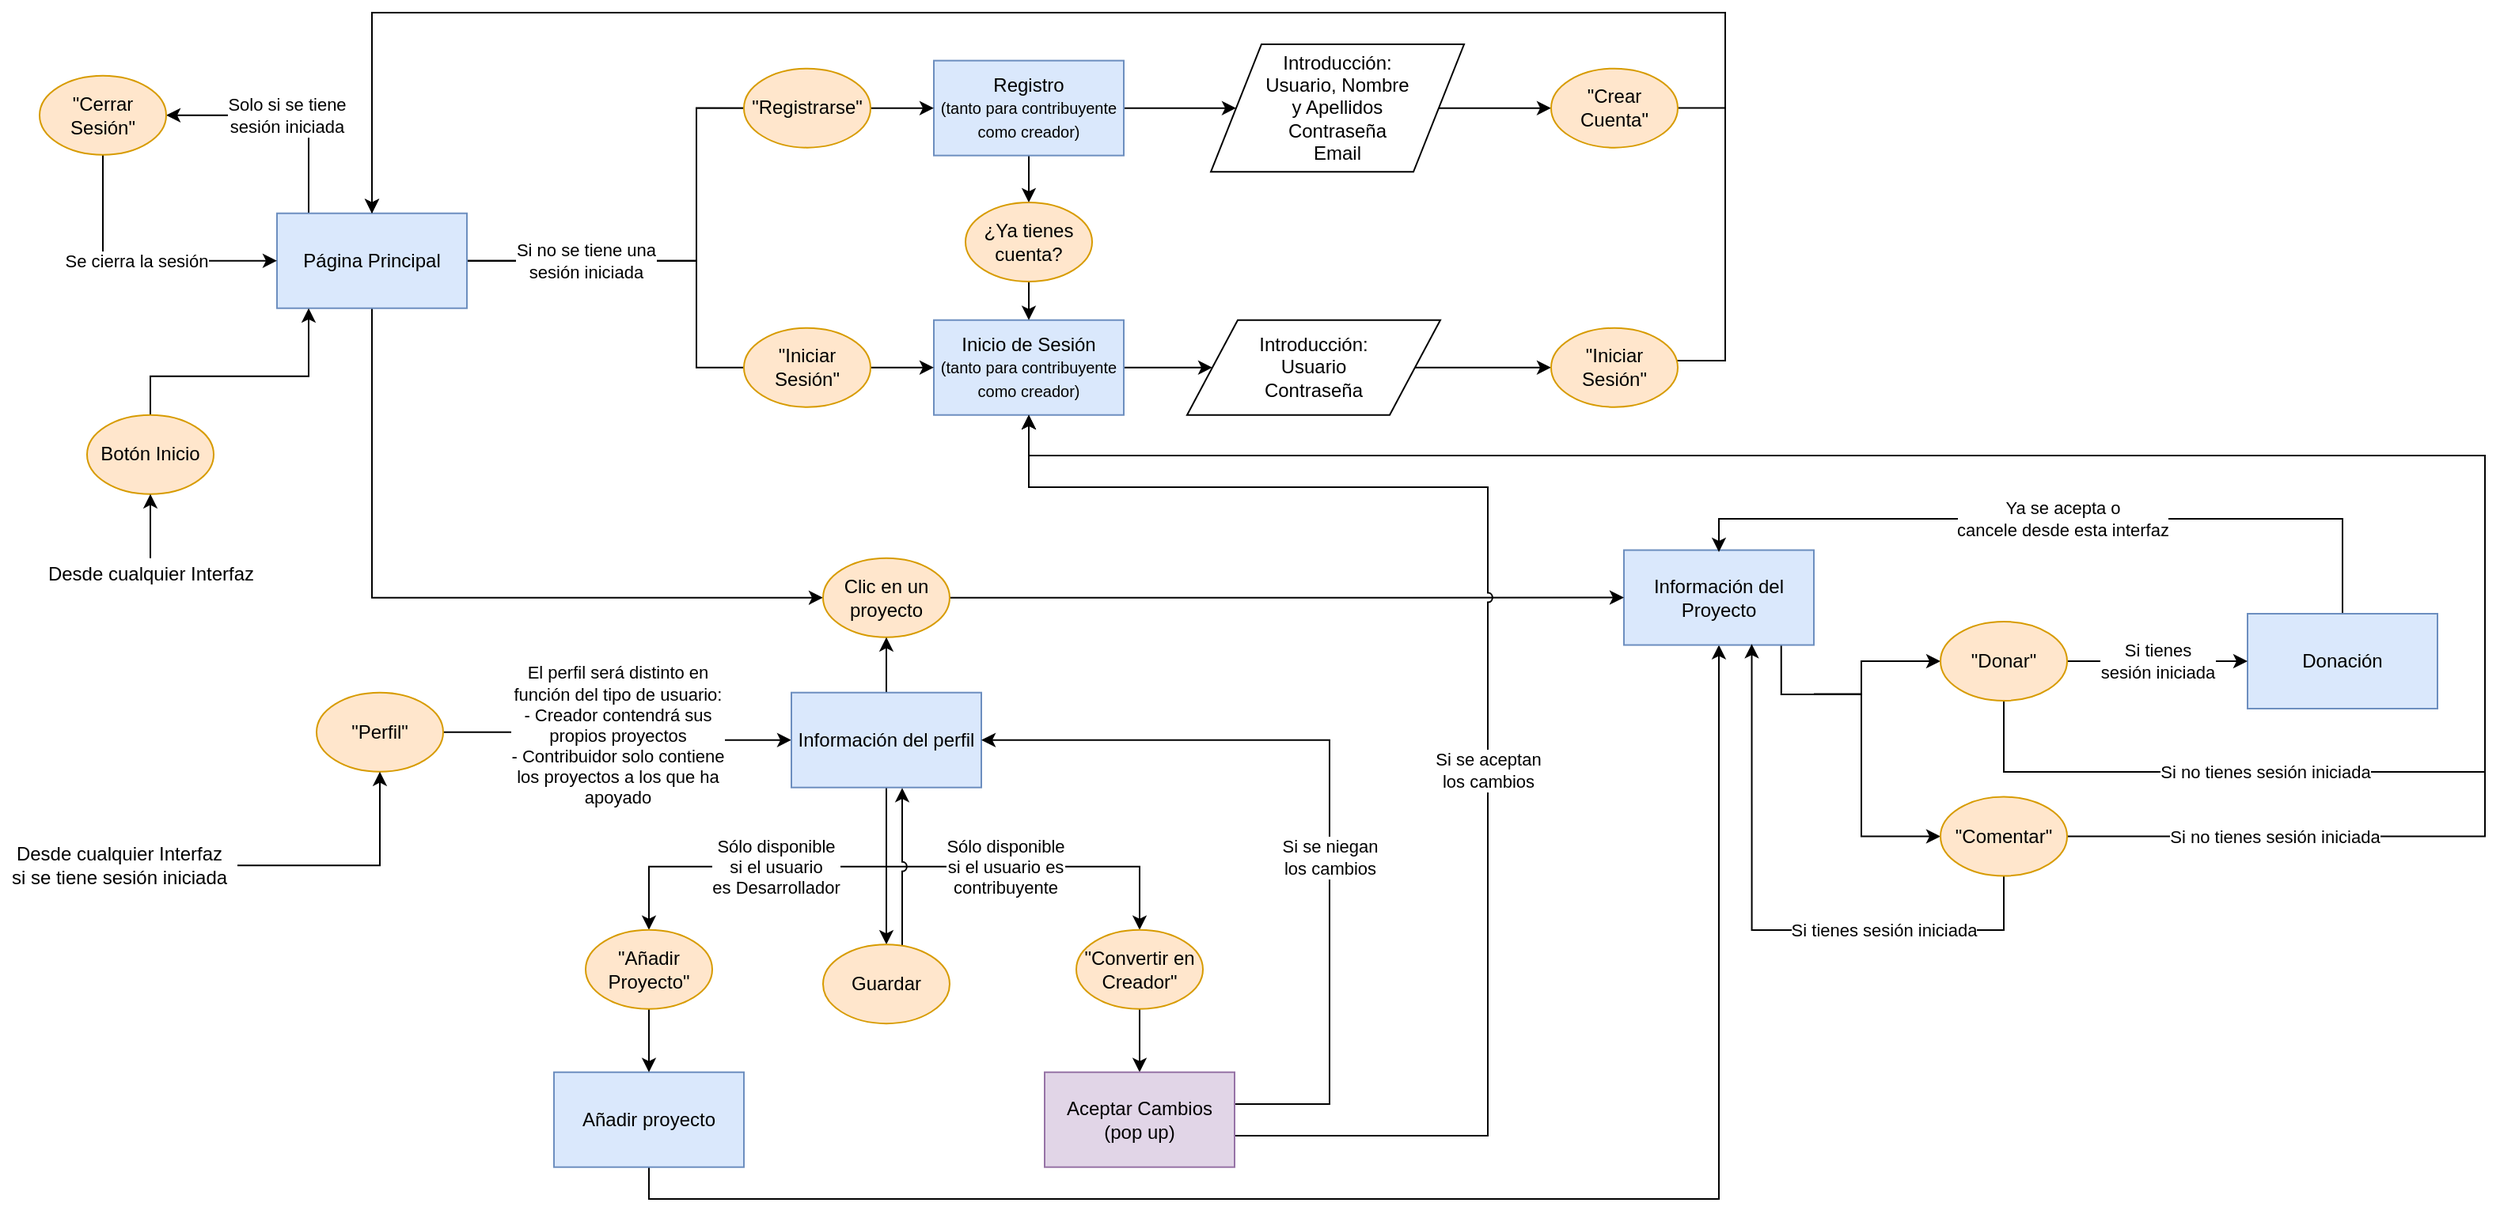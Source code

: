 <mxfile version="12.8.5" type="device"><diagram id="LyRMlXAuwi5BrmJM246L" name="Page-1"><mxGraphModel dx="1673" dy="896" grid="1" gridSize="10" guides="1" tooltips="1" connect="1" arrows="1" fold="1" page="1" pageScale="1" pageWidth="1169" pageHeight="827" math="0" shadow="0"><root><mxCell id="0"/><mxCell id="1" parent="0"/><mxCell id="rYErLndgnH2MM_iDeiRT-12" style="edgeStyle=orthogonalEdgeStyle;rounded=0;orthogonalLoop=1;jettySize=auto;html=1;entryX=1;entryY=0.5;entryDx=0;entryDy=0;" parent="1" source="rYErLndgnH2MM_iDeiRT-1" target="rYErLndgnH2MM_iDeiRT-10" edge="1"><mxGeometry relative="1" as="geometry"><Array as="points"><mxPoint x="460" y="217"/><mxPoint x="460" y="120"/></Array></mxGeometry></mxCell><mxCell id="rYErLndgnH2MM_iDeiRT-13" value="Si no se tiene una &lt;br&gt;sesión iniciada" style="edgeStyle=orthogonalEdgeStyle;rounded=0;orthogonalLoop=1;jettySize=auto;html=1;entryX=1;entryY=0.5;entryDx=0;entryDy=0;" parent="1" source="rYErLndgnH2MM_iDeiRT-1" target="rYErLndgnH2MM_iDeiRT-9" edge="1"><mxGeometry x="-0.535" relative="1" as="geometry"><Array as="points"><mxPoint x="460" y="217"/><mxPoint x="460" y="284"/></Array><mxPoint as="offset"/></mxGeometry></mxCell><mxCell id="rYErLndgnH2MM_iDeiRT-34" style="edgeStyle=orthogonalEdgeStyle;rounded=0;orthogonalLoop=1;jettySize=auto;html=1;entryX=0;entryY=0.5;entryDx=0;entryDy=0;exitX=0.5;exitY=1;exitDx=0;exitDy=0;" parent="1" target="rYErLndgnH2MM_iDeiRT-33" edge="1"><mxGeometry relative="1" as="geometry"><Array as="points"><mxPoint x="255" y="430"/></Array><mxPoint x="255.0" y="107.64" as="sourcePoint"/></mxGeometry></mxCell><mxCell id="rYErLndgnH2MM_iDeiRT-39" value="Solo si se tiene&lt;br&gt;sesión iniciada" style="edgeStyle=orthogonalEdgeStyle;rounded=0;orthogonalLoop=1;jettySize=auto;html=1;entryX=1;entryY=0.5;entryDx=0;entryDy=0;" parent="1" source="rYErLndgnH2MM_iDeiRT-1" target="rYErLndgnH2MM_iDeiRT-38" edge="1"><mxGeometry relative="1" as="geometry"><Array as="points"><mxPoint x="215" y="124.86"/></Array></mxGeometry></mxCell><mxCell id="rYErLndgnH2MM_iDeiRT-1" value="Página Principal" style="rounded=0;whiteSpace=wrap;html=1;fillColor=#dae8fc;strokeColor=#6c8ebf;" parent="1" vertex="1"><mxGeometry x="195" y="186.86" width="120" height="60" as="geometry"/></mxCell><mxCell id="rYErLndgnH2MM_iDeiRT-26" style="edgeStyle=orthogonalEdgeStyle;rounded=0;orthogonalLoop=1;jettySize=auto;html=1;entryX=0;entryY=0.5;entryDx=0;entryDy=0;" parent="1" source="rYErLndgnH2MM_iDeiRT-2" target="rYErLndgnH2MM_iDeiRT-25" edge="1"><mxGeometry relative="1" as="geometry"/></mxCell><mxCell id="rYErLndgnH2MM_iDeiRT-2" value="Inicio de Sesión&lt;br&gt;&lt;span style=&quot;font-size: 10px&quot;&gt;(tanto para contribuyente como creador)&lt;/span&gt;" style="rounded=0;whiteSpace=wrap;html=1;fillColor=#dae8fc;strokeColor=#6c8ebf;" parent="1" vertex="1"><mxGeometry x="610" y="254.36" width="120" height="60" as="geometry"/></mxCell><mxCell id="DxnrAIsYEWpP4M0xaN6F-3" style="edgeStyle=orthogonalEdgeStyle;rounded=0;orthogonalLoop=1;jettySize=auto;html=1;entryX=0.5;entryY=1;entryDx=0;entryDy=0;" parent="1" source="rYErLndgnH2MM_iDeiRT-3" target="rYErLndgnH2MM_iDeiRT-4" edge="1"><mxGeometry relative="1" as="geometry"><Array as="points"><mxPoint x="430" y="810"/><mxPoint x="1106" y="810"/></Array><mxPoint x="870.0" y="459.86" as="targetPoint"/></mxGeometry></mxCell><mxCell id="rYErLndgnH2MM_iDeiRT-3" value="Añadir proyecto" style="rounded=0;whiteSpace=wrap;html=1;fillColor=#dae8fc;strokeColor=#6c8ebf;" parent="1" vertex="1"><mxGeometry x="370" y="729.86" width="120" height="60" as="geometry"/></mxCell><mxCell id="DrUfShEkg3lK9c2ILYF6-10" value="" style="edgeStyle=orthogonalEdgeStyle;rounded=0;orthogonalLoop=1;jettySize=auto;html=1;entryX=0;entryY=0.5;entryDx=0;entryDy=0;" parent="1" target="DrUfShEkg3lK9c2ILYF6-9" edge="1"><mxGeometry x="0.355" relative="1" as="geometry"><Array as="points"><mxPoint x="1196" y="491"/><mxPoint x="1196" y="470"/></Array><mxPoint as="offset"/><mxPoint x="1166" y="490.8" as="sourcePoint"/></mxGeometry></mxCell><mxCell id="DrUfShEkg3lK9c2ILYF6-15" value="" style="edgeStyle=orthogonalEdgeStyle;rounded=0;orthogonalLoop=1;jettySize=auto;html=1;entryX=0;entryY=0.5;entryDx=0;entryDy=0;exitX=0.828;exitY=0.98;exitDx=0;exitDy=0;exitPerimeter=0;" parent="1" source="rYErLndgnH2MM_iDeiRT-4" target="DrUfShEkg3lK9c2ILYF6-14" edge="1"><mxGeometry x="0.412" relative="1" as="geometry"><Array as="points"><mxPoint x="1145" y="491"/><mxPoint x="1196" y="491"/><mxPoint x="1196" y="581"/></Array><mxPoint as="offset"/><mxPoint x="1166" y="490.8" as="sourcePoint"/></mxGeometry></mxCell><mxCell id="rYErLndgnH2MM_iDeiRT-4" value="Información del Proyecto" style="rounded=0;whiteSpace=wrap;html=1;fillColor=#dae8fc;strokeColor=#6c8ebf;" parent="1" vertex="1"><mxGeometry x="1046" y="399.78" width="120" height="60" as="geometry"/></mxCell><mxCell id="DxnrAIsYEWpP4M0xaN6F-4" value="Ya se acepta o&lt;br&gt;cancele desde esta interfaz" style="edgeStyle=orthogonalEdgeStyle;rounded=0;orthogonalLoop=1;jettySize=auto;html=1;" parent="1" source="rYErLndgnH2MM_iDeiRT-5" edge="1"><mxGeometry relative="1" as="geometry"><Array as="points"><mxPoint x="1500" y="380"/><mxPoint x="1106" y="380"/></Array><mxPoint x="1106" y="401" as="targetPoint"/></mxGeometry></mxCell><mxCell id="rYErLndgnH2MM_iDeiRT-5" value="Donación" style="rounded=0;whiteSpace=wrap;html=1;fillColor=#dae8fc;strokeColor=#6c8ebf;" parent="1" vertex="1"><mxGeometry x="1440" y="440" width="120" height="60" as="geometry"/></mxCell><mxCell id="rYErLndgnH2MM_iDeiRT-18" style="edgeStyle=orthogonalEdgeStyle;rounded=0;orthogonalLoop=1;jettySize=auto;html=1;entryX=0;entryY=0.5;entryDx=0;entryDy=0;" parent="1" source="rYErLndgnH2MM_iDeiRT-6" target="rYErLndgnH2MM_iDeiRT-17" edge="1"><mxGeometry relative="1" as="geometry"/></mxCell><mxCell id="fiUuLPYYvbz1SHMSKgV1-3" style="edgeStyle=orthogonalEdgeStyle;rounded=0;orthogonalLoop=1;jettySize=auto;html=1;entryX=0.5;entryY=0;entryDx=0;entryDy=0;" edge="1" parent="1" source="rYErLndgnH2MM_iDeiRT-6" target="fiUuLPYYvbz1SHMSKgV1-2"><mxGeometry relative="1" as="geometry"/></mxCell><mxCell id="rYErLndgnH2MM_iDeiRT-6" value="Registro &lt;br&gt;&lt;font style=&quot;font-size: 10px&quot;&gt;(tanto para contribuyente como creador)&lt;/font&gt;" style="rounded=0;whiteSpace=wrap;html=1;fillColor=#dae8fc;strokeColor=#6c8ebf;" parent="1" vertex="1"><mxGeometry x="610" y="90.32" width="120" height="60" as="geometry"/></mxCell><mxCell id="rYErLndgnH2MM_iDeiRT-14" style="edgeStyle=orthogonalEdgeStyle;rounded=0;orthogonalLoop=1;jettySize=auto;html=1;entryX=0;entryY=0.5;entryDx=0;entryDy=0;" parent="1" source="rYErLndgnH2MM_iDeiRT-9" target="rYErLndgnH2MM_iDeiRT-2" edge="1"><mxGeometry relative="1" as="geometry"><Array as="points"/></mxGeometry></mxCell><mxCell id="rYErLndgnH2MM_iDeiRT-9" value="&quot;Iniciar Sesión&quot;" style="ellipse;whiteSpace=wrap;html=1;fillColor=#ffe6cc;strokeColor=#d79b00;" parent="1" vertex="1"><mxGeometry x="490" y="259.36" width="80" height="50" as="geometry"/></mxCell><mxCell id="rYErLndgnH2MM_iDeiRT-15" style="edgeStyle=orthogonalEdgeStyle;rounded=0;orthogonalLoop=1;jettySize=auto;html=1;" parent="1" source="rYErLndgnH2MM_iDeiRT-10" target="rYErLndgnH2MM_iDeiRT-6" edge="1"><mxGeometry relative="1" as="geometry"/></mxCell><mxCell id="rYErLndgnH2MM_iDeiRT-10" value="&quot;Registrarse&quot;" style="ellipse;whiteSpace=wrap;html=1;fillColor=#ffe6cc;strokeColor=#d79b00;" parent="1" vertex="1"><mxGeometry x="490" y="95.32" width="80" height="50" as="geometry"/></mxCell><mxCell id="rYErLndgnH2MM_iDeiRT-20" style="edgeStyle=orthogonalEdgeStyle;rounded=0;orthogonalLoop=1;jettySize=auto;html=1;entryX=0;entryY=0.5;entryDx=0;entryDy=0;" parent="1" source="rYErLndgnH2MM_iDeiRT-17" target="rYErLndgnH2MM_iDeiRT-19" edge="1"><mxGeometry relative="1" as="geometry"/></mxCell><mxCell id="rYErLndgnH2MM_iDeiRT-17" value="Introducción:&lt;br&gt;Usuario, Nombre &lt;br&gt;y Apellidos&lt;br&gt;Contraseña&lt;br&gt;Email" style="shape=parallelogram;perimeter=parallelogramPerimeter;whiteSpace=wrap;html=1;" parent="1" vertex="1"><mxGeometry x="785" y="80" width="160" height="80.64" as="geometry"/></mxCell><mxCell id="rYErLndgnH2MM_iDeiRT-23" style="edgeStyle=orthogonalEdgeStyle;rounded=0;orthogonalLoop=1;jettySize=auto;html=1;entryX=0.5;entryY=0;entryDx=0;entryDy=0;" parent="1" source="rYErLndgnH2MM_iDeiRT-19" target="rYErLndgnH2MM_iDeiRT-1" edge="1"><mxGeometry relative="1" as="geometry"><Array as="points"><mxPoint x="1110" y="120"/><mxPoint x="1110" y="60"/><mxPoint x="255" y="60"/></Array></mxGeometry></mxCell><mxCell id="rYErLndgnH2MM_iDeiRT-19" value="&quot;Crear Cuenta&quot;" style="ellipse;whiteSpace=wrap;html=1;fillColor=#ffe6cc;strokeColor=#d79b00;" parent="1" vertex="1"><mxGeometry x="1000" y="95.32" width="80" height="50" as="geometry"/></mxCell><mxCell id="rYErLndgnH2MM_iDeiRT-28" style="edgeStyle=orthogonalEdgeStyle;rounded=0;orthogonalLoop=1;jettySize=auto;html=1;entryX=0;entryY=0.5;entryDx=0;entryDy=0;" parent="1" source="rYErLndgnH2MM_iDeiRT-25" target="rYErLndgnH2MM_iDeiRT-27" edge="1"><mxGeometry relative="1" as="geometry"/></mxCell><mxCell id="rYErLndgnH2MM_iDeiRT-25" value="Introducción:&lt;br&gt;Usuario&lt;br&gt;Contraseña" style="shape=parallelogram;perimeter=parallelogramPerimeter;whiteSpace=wrap;html=1;" parent="1" vertex="1"><mxGeometry x="770" y="254.36" width="160" height="60" as="geometry"/></mxCell><mxCell id="rYErLndgnH2MM_iDeiRT-31" style="edgeStyle=orthogonalEdgeStyle;rounded=0;orthogonalLoop=1;jettySize=auto;html=1;entryX=0.5;entryY=0;entryDx=0;entryDy=0;" parent="1" source="rYErLndgnH2MM_iDeiRT-27" target="rYErLndgnH2MM_iDeiRT-1" edge="1"><mxGeometry relative="1" as="geometry"><Array as="points"><mxPoint x="1110" y="280"/><mxPoint x="1110" y="60"/><mxPoint x="255" y="60"/></Array></mxGeometry></mxCell><mxCell id="rYErLndgnH2MM_iDeiRT-27" value="&quot;Iniciar Sesión&quot;" style="ellipse;whiteSpace=wrap;html=1;fillColor=#ffe6cc;strokeColor=#d79b00;" parent="1" vertex="1"><mxGeometry x="1000" y="259.36" width="80" height="50" as="geometry"/></mxCell><mxCell id="rYErLndgnH2MM_iDeiRT-37" style="edgeStyle=orthogonalEdgeStyle;rounded=0;orthogonalLoop=1;jettySize=auto;html=1;entryX=0;entryY=0.5;entryDx=0;entryDy=0;" parent="1" source="rYErLndgnH2MM_iDeiRT-33" target="rYErLndgnH2MM_iDeiRT-4" edge="1"><mxGeometry relative="1" as="geometry"><mxPoint x="830.0" y="429.86" as="targetPoint"/></mxGeometry></mxCell><mxCell id="rYErLndgnH2MM_iDeiRT-33" value="Clic en un proyecto" style="ellipse;whiteSpace=wrap;html=1;fillColor=#ffe6cc;strokeColor=#d79b00;" parent="1" vertex="1"><mxGeometry x="540" y="404.86" width="80" height="50" as="geometry"/></mxCell><mxCell id="rYErLndgnH2MM_iDeiRT-40" value="Se cierra la sesión" style="edgeStyle=orthogonalEdgeStyle;rounded=0;orthogonalLoop=1;jettySize=auto;html=1;entryX=0;entryY=0.5;entryDx=0;entryDy=0;" parent="1" source="rYErLndgnH2MM_iDeiRT-38" target="rYErLndgnH2MM_iDeiRT-1" edge="1"><mxGeometry relative="1" as="geometry"><Array as="points"><mxPoint x="85" y="216.86"/></Array></mxGeometry></mxCell><mxCell id="rYErLndgnH2MM_iDeiRT-38" value="&quot;Cerrar Sesión&quot;" style="ellipse;whiteSpace=wrap;html=1;fillColor=#ffe6cc;strokeColor=#d79b00;" parent="1" vertex="1"><mxGeometry x="45" y="99.86" width="80" height="50" as="geometry"/></mxCell><mxCell id="rYErLndgnH2MM_iDeiRT-44" value="El perfil será distinto en&lt;br&gt;función del tipo de usuario:&lt;br&gt;- Creador contendrá sus&lt;br&gt;propios proyectos&lt;br&gt;- Contribuidor solo contiene&lt;br&gt;los proyectos a los que ha&lt;br&gt;apoyado" style="edgeStyle=orthogonalEdgeStyle;rounded=0;orthogonalLoop=1;jettySize=auto;html=1;entryX=0;entryY=0.5;entryDx=0;entryDy=0;" parent="1" source="rYErLndgnH2MM_iDeiRT-41" target="rYErLndgnH2MM_iDeiRT-43" edge="1"><mxGeometry relative="1" as="geometry"/></mxCell><mxCell id="rYErLndgnH2MM_iDeiRT-41" value="&quot;Perfil&quot;" style="ellipse;whiteSpace=wrap;html=1;fillColor=#ffe6cc;strokeColor=#d79b00;" parent="1" vertex="1"><mxGeometry x="220" y="489.86" width="80" height="50" as="geometry"/></mxCell><mxCell id="rYErLndgnH2MM_iDeiRT-45" style="edgeStyle=orthogonalEdgeStyle;rounded=0;orthogonalLoop=1;jettySize=auto;html=1;entryX=0.5;entryY=1;entryDx=0;entryDy=0;" parent="1" source="rYErLndgnH2MM_iDeiRT-43" target="rYErLndgnH2MM_iDeiRT-33" edge="1"><mxGeometry relative="1" as="geometry"><Array as="points"><mxPoint x="580" y="469.86"/><mxPoint x="580" y="469.86"/></Array></mxGeometry></mxCell><mxCell id="DrUfShEkg3lK9c2ILYF6-3" value="Sólo disponible&lt;br&gt;si el usuario &lt;br&gt;es Desarrollador" style="edgeStyle=orthogonalEdgeStyle;rounded=0;orthogonalLoop=1;jettySize=auto;html=1;entryX=0.5;entryY=0;entryDx=0;entryDy=0;exitX=0.5;exitY=1;exitDx=0;exitDy=0;" parent="1" source="rYErLndgnH2MM_iDeiRT-43" target="DrUfShEkg3lK9c2ILYF6-2" edge="1"><mxGeometry relative="1" as="geometry"><mxPoint x="430" y="579.86" as="sourcePoint"/><Array as="points"><mxPoint x="580" y="599.86"/><mxPoint x="430" y="599.86"/></Array></mxGeometry></mxCell><mxCell id="DrUfShEkg3lK9c2ILYF6-6" value="Sólo disponible&lt;br&gt;si el usuario es&lt;br&gt;contribuyente" style="edgeStyle=orthogonalEdgeStyle;rounded=0;orthogonalLoop=1;jettySize=auto;html=1;entryX=0.5;entryY=0;entryDx=0;entryDy=0;" parent="1" source="rYErLndgnH2MM_iDeiRT-43" target="DrUfShEkg3lK9c2ILYF6-5" edge="1"><mxGeometry relative="1" as="geometry"><Array as="points"><mxPoint x="580" y="599.86"/><mxPoint x="740" y="599.86"/></Array></mxGeometry></mxCell><mxCell id="ECTDlu8VFagwjJbyPqjk-6" style="edgeStyle=orthogonalEdgeStyle;rounded=0;orthogonalLoop=1;jettySize=auto;html=1;entryX=0.5;entryY=0;entryDx=0;entryDy=0;jumpStyle=none;" parent="1" source="rYErLndgnH2MM_iDeiRT-43" target="ECTDlu8VFagwjJbyPqjk-3" edge="1"><mxGeometry relative="1" as="geometry"/></mxCell><mxCell id="rYErLndgnH2MM_iDeiRT-43" value="Información del perfil" style="rounded=0;whiteSpace=wrap;html=1;fillColor=#dae8fc;strokeColor=#6c8ebf;" parent="1" vertex="1"><mxGeometry x="520.0" y="489.86" width="120" height="60" as="geometry"/></mxCell><mxCell id="DrUfShEkg3lK9c2ILYF6-4" style="edgeStyle=orthogonalEdgeStyle;rounded=0;orthogonalLoop=1;jettySize=auto;html=1;entryX=0.5;entryY=0;entryDx=0;entryDy=0;" parent="1" source="DrUfShEkg3lK9c2ILYF6-2" target="rYErLndgnH2MM_iDeiRT-3" edge="1"><mxGeometry relative="1" as="geometry"/></mxCell><mxCell id="DrUfShEkg3lK9c2ILYF6-2" value="&quot;Añadir Proyecto&quot;" style="ellipse;whiteSpace=wrap;html=1;fillColor=#ffe6cc;strokeColor=#d79b00;" parent="1" vertex="1"><mxGeometry x="390" y="639.86" width="80" height="50" as="geometry"/></mxCell><mxCell id="DrUfShEkg3lK9c2ILYF6-8" style="edgeStyle=orthogonalEdgeStyle;rounded=0;orthogonalLoop=1;jettySize=auto;html=1;entryX=0.5;entryY=0;entryDx=0;entryDy=0;" parent="1" source="DrUfShEkg3lK9c2ILYF6-5" target="DrUfShEkg3lK9c2ILYF6-7" edge="1"><mxGeometry relative="1" as="geometry"/></mxCell><mxCell id="DrUfShEkg3lK9c2ILYF6-5" value="&quot;Convertir en Creador&quot;" style="ellipse;whiteSpace=wrap;html=1;fillColor=#ffe6cc;strokeColor=#d79b00;" parent="1" vertex="1"><mxGeometry x="700" y="639.86" width="80" height="50" as="geometry"/></mxCell><mxCell id="DxnrAIsYEWpP4M0xaN6F-1" value="Si se aceptan&lt;br&gt;los cambios" style="edgeStyle=orthogonalEdgeStyle;rounded=0;orthogonalLoop=1;jettySize=auto;html=1;jumpStyle=arc;entryX=0.5;entryY=1;entryDx=0;entryDy=0;" parent="1" source="DrUfShEkg3lK9c2ILYF6-7" target="rYErLndgnH2MM_iDeiRT-2" edge="1"><mxGeometry x="-0.136" relative="1" as="geometry"><Array as="points"><mxPoint x="960" y="770"/><mxPoint x="960" y="360"/><mxPoint x="670" y="360"/></Array><mxPoint as="offset"/><mxPoint x="670" y="320" as="targetPoint"/></mxGeometry></mxCell><mxCell id="fiUuLPYYvbz1SHMSKgV1-5" value="Si se niegan &lt;br&gt;los cambios" style="edgeStyle=orthogonalEdgeStyle;rounded=0;orthogonalLoop=1;jettySize=auto;html=1;entryX=1;entryY=0.5;entryDx=0;entryDy=0;" edge="1" parent="1" source="DrUfShEkg3lK9c2ILYF6-7" target="rYErLndgnH2MM_iDeiRT-43"><mxGeometry x="-0.154" relative="1" as="geometry"><Array as="points"><mxPoint x="860" y="750"/><mxPoint x="860" y="520"/></Array><mxPoint as="offset"/></mxGeometry></mxCell><mxCell id="DrUfShEkg3lK9c2ILYF6-7" value="Aceptar Cambios&lt;br&gt;(pop up)" style="rounded=0;whiteSpace=wrap;html=1;fillColor=#e1d5e7;strokeColor=#9673a6;" parent="1" vertex="1"><mxGeometry x="680" y="729.86" width="120" height="60" as="geometry"/></mxCell><mxCell id="DrUfShEkg3lK9c2ILYF6-11" value="Si tienes &lt;br&gt;sesión iniciada" style="edgeStyle=orthogonalEdgeStyle;rounded=0;orthogonalLoop=1;jettySize=auto;html=1;entryX=0;entryY=0.5;entryDx=0;entryDy=0;" parent="1" source="DrUfShEkg3lK9c2ILYF6-9" target="rYErLndgnH2MM_iDeiRT-5" edge="1"><mxGeometry relative="1" as="geometry"/></mxCell><mxCell id="fiUuLPYYvbz1SHMSKgV1-7" value="Si no tienes sesión iniciada" style="edgeStyle=orthogonalEdgeStyle;rounded=0;jumpStyle=arc;orthogonalLoop=1;jettySize=auto;html=1;entryX=0.5;entryY=1;entryDx=0;entryDy=0;" edge="1" parent="1" source="DrUfShEkg3lK9c2ILYF6-9" target="rYErLndgnH2MM_iDeiRT-2"><mxGeometry x="-0.719" relative="1" as="geometry"><mxPoint x="640" y="340" as="targetPoint"/><Array as="points"><mxPoint x="1286" y="540"/><mxPoint x="1590" y="540"/><mxPoint x="1590" y="340"/><mxPoint x="670" y="340"/></Array><mxPoint as="offset"/></mxGeometry></mxCell><mxCell id="DrUfShEkg3lK9c2ILYF6-9" value="&quot;Donar&quot;" style="ellipse;whiteSpace=wrap;html=1;fillColor=#ffe6cc;strokeColor=#d79b00;" parent="1" vertex="1"><mxGeometry x="1246" y="445" width="80" height="50" as="geometry"/></mxCell><mxCell id="DrUfShEkg3lK9c2ILYF6-13" value="Si tienes sesión iniciada" style="edgeStyle=orthogonalEdgeStyle;rounded=0;orthogonalLoop=1;jettySize=auto;html=1;entryX=0.673;entryY=0.99;entryDx=0;entryDy=0;entryPerimeter=0;" parent="1" source="DrUfShEkg3lK9c2ILYF6-14" target="rYErLndgnH2MM_iDeiRT-4" edge="1"><mxGeometry x="-0.411" relative="1" as="geometry"><mxPoint x="1366" y="519.78" as="targetPoint"/><Array as="points"><mxPoint x="1286" y="640"/><mxPoint x="1127" y="640"/></Array><mxPoint as="offset"/></mxGeometry></mxCell><mxCell id="fiUuLPYYvbz1SHMSKgV1-6" value="Si no tienes sesión iniciada" style="edgeStyle=orthogonalEdgeStyle;rounded=0;jumpStyle=arc;orthogonalLoop=1;jettySize=auto;html=1;entryX=0.5;entryY=1;entryDx=0;entryDy=0;" edge="1" parent="1" source="DrUfShEkg3lK9c2ILYF6-14" target="rYErLndgnH2MM_iDeiRT-2"><mxGeometry x="-0.819" relative="1" as="geometry"><Array as="points"><mxPoint x="1590" y="581"/><mxPoint x="1590" y="340"/><mxPoint x="670" y="340"/></Array><mxPoint as="offset"/></mxGeometry></mxCell><mxCell id="DrUfShEkg3lK9c2ILYF6-14" value="&quot;Comentar&quot;" style="ellipse;whiteSpace=wrap;html=1;fillColor=#ffe6cc;strokeColor=#d79b00;" parent="1" vertex="1"><mxGeometry x="1246" y="555.78" width="80" height="50" as="geometry"/></mxCell><mxCell id="DxnrAIsYEWpP4M0xaN6F-16" style="edgeStyle=orthogonalEdgeStyle;rounded=0;orthogonalLoop=1;jettySize=auto;html=1;" parent="1" source="DxnrAIsYEWpP4M0xaN6F-13" edge="1"><mxGeometry relative="1" as="geometry"><mxPoint x="215" y="246.86" as="targetPoint"/><Array as="points"><mxPoint x="115" y="289.86"/><mxPoint x="215" y="289.86"/><mxPoint x="215" y="246.86"/></Array></mxGeometry></mxCell><mxCell id="DxnrAIsYEWpP4M0xaN6F-13" value="Botón Inicio" style="ellipse;whiteSpace=wrap;html=1;fillColor=#ffe6cc;strokeColor=#d79b00;" parent="1" vertex="1"><mxGeometry x="75" y="314.36" width="80" height="50" as="geometry"/></mxCell><mxCell id="DxnrAIsYEWpP4M0xaN6F-19" style="edgeStyle=orthogonalEdgeStyle;rounded=0;orthogonalLoop=1;jettySize=auto;html=1;entryX=0.5;entryY=1;entryDx=0;entryDy=0;" parent="1" source="DxnrAIsYEWpP4M0xaN6F-18" target="DxnrAIsYEWpP4M0xaN6F-13" edge="1"><mxGeometry relative="1" as="geometry"/></mxCell><mxCell id="DxnrAIsYEWpP4M0xaN6F-18" value="Desde cualquier Interfaz" style="text;html=1;align=center;verticalAlign=middle;resizable=0;points=[];autosize=1;" parent="1" vertex="1"><mxGeometry x="40" y="404.86" width="150" height="20" as="geometry"/></mxCell><mxCell id="ECTDlu8VFagwjJbyPqjk-2" style="edgeStyle=orthogonalEdgeStyle;rounded=0;orthogonalLoop=1;jettySize=auto;html=1;entryX=0.5;entryY=1;entryDx=0;entryDy=0;" parent="1" source="ECTDlu8VFagwjJbyPqjk-1" target="rYErLndgnH2MM_iDeiRT-41" edge="1"><mxGeometry relative="1" as="geometry"/></mxCell><mxCell id="ECTDlu8VFagwjJbyPqjk-1" value="Desde cualquier Interfaz&lt;br&gt;si se tiene sesión iniciada" style="text;html=1;align=center;verticalAlign=middle;resizable=0;points=[];autosize=1;" parent="1" vertex="1"><mxGeometry x="20" y="584.08" width="150" height="30" as="geometry"/></mxCell><mxCell id="ECTDlu8VFagwjJbyPqjk-7" style="edgeStyle=orthogonalEdgeStyle;rounded=0;orthogonalLoop=1;jettySize=auto;html=1;jumpStyle=arc;" parent="1" source="ECTDlu8VFagwjJbyPqjk-3" edge="1"><mxGeometry relative="1" as="geometry"><mxPoint x="590" y="550.08" as="targetPoint"/><Array as="points"><mxPoint x="590" y="550.08"/></Array></mxGeometry></mxCell><mxCell id="ECTDlu8VFagwjJbyPqjk-3" value="Guardar" style="ellipse;whiteSpace=wrap;html=1;fillColor=#ffe6cc;strokeColor=#d79b00;" parent="1" vertex="1"><mxGeometry x="540" y="649.08" width="80" height="50" as="geometry"/></mxCell><mxCell id="fiUuLPYYvbz1SHMSKgV1-4" style="edgeStyle=orthogonalEdgeStyle;rounded=0;orthogonalLoop=1;jettySize=auto;html=1;entryX=0.5;entryY=0;entryDx=0;entryDy=0;" edge="1" parent="1" source="fiUuLPYYvbz1SHMSKgV1-2" target="rYErLndgnH2MM_iDeiRT-2"><mxGeometry relative="1" as="geometry"/></mxCell><mxCell id="fiUuLPYYvbz1SHMSKgV1-2" value="¿Ya tienes cuenta?" style="ellipse;whiteSpace=wrap;html=1;fillColor=#ffe6cc;strokeColor=#d79b00;" vertex="1" parent="1"><mxGeometry x="630" y="180" width="80" height="50" as="geometry"/></mxCell></root></mxGraphModel></diagram></mxfile>